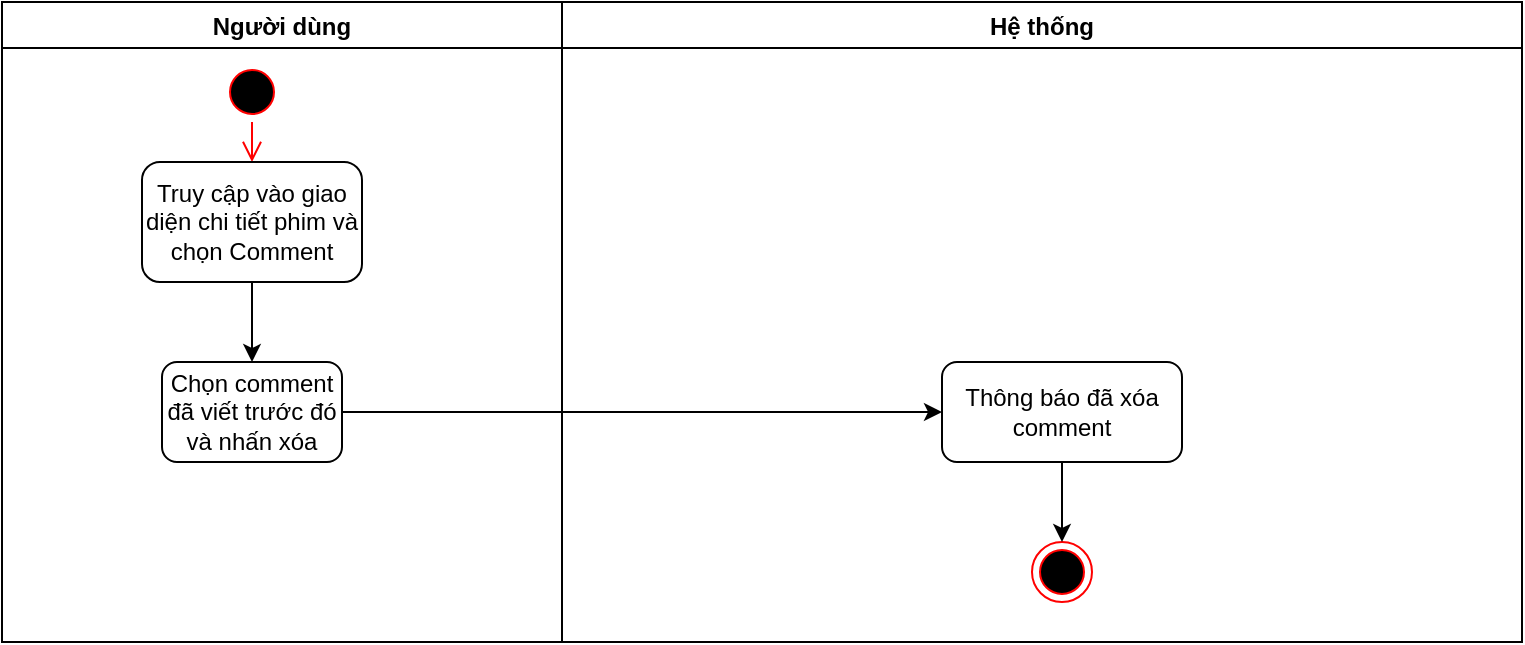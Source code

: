 <mxfile version="21.3.0" type="github">
  <diagram name="Page-1" id="FGA9SIaVPYGP-v-RwbTy">
    <mxGraphModel dx="1050" dy="573" grid="1" gridSize="10" guides="1" tooltips="1" connect="1" arrows="1" fold="1" page="1" pageScale="1" pageWidth="850" pageHeight="1100" math="0" shadow="0">
      <root>
        <mxCell id="0" />
        <mxCell id="1" parent="0" />
        <mxCell id="auhfw6MdJ7hqWI5rifl5-7" value="Người dùng" style="swimlane;" vertex="1" parent="1">
          <mxGeometry x="40" y="80" width="280" height="320" as="geometry">
            <mxRectangle x="100" y="70" width="100" height="30" as="alternateBounds" />
          </mxGeometry>
        </mxCell>
        <mxCell id="auhfw6MdJ7hqWI5rifl5-9" value="" style="ellipse;html=1;shape=startState;fillColor=#000000;strokeColor=#ff0000;" vertex="1" parent="auhfw6MdJ7hqWI5rifl5-7">
          <mxGeometry x="110" y="30" width="30" height="30" as="geometry" />
        </mxCell>
        <mxCell id="auhfw6MdJ7hqWI5rifl5-10" value="" style="edgeStyle=orthogonalEdgeStyle;html=1;verticalAlign=bottom;endArrow=open;endSize=8;strokeColor=#ff0000;rounded=0;entryX=0.5;entryY=0;entryDx=0;entryDy=0;" edge="1" source="auhfw6MdJ7hqWI5rifl5-9" parent="auhfw6MdJ7hqWI5rifl5-7" target="auhfw6MdJ7hqWI5rifl5-11">
          <mxGeometry relative="1" as="geometry">
            <mxPoint x="65" y="240" as="targetPoint" />
          </mxGeometry>
        </mxCell>
        <mxCell id="auhfw6MdJ7hqWI5rifl5-142" style="edgeStyle=orthogonalEdgeStyle;rounded=0;orthogonalLoop=1;jettySize=auto;html=1;entryX=0.5;entryY=0;entryDx=0;entryDy=0;" edge="1" parent="auhfw6MdJ7hqWI5rifl5-7" source="auhfw6MdJ7hqWI5rifl5-11" target="auhfw6MdJ7hqWI5rifl5-14">
          <mxGeometry relative="1" as="geometry" />
        </mxCell>
        <mxCell id="auhfw6MdJ7hqWI5rifl5-11" value="Truy cập vào giao diện chi tiết phim và chọn Comment" style="rounded=1;whiteSpace=wrap;html=1;" vertex="1" parent="auhfw6MdJ7hqWI5rifl5-7">
          <mxGeometry x="70" y="80" width="110" height="60" as="geometry" />
        </mxCell>
        <mxCell id="auhfw6MdJ7hqWI5rifl5-14" value="Chọn comment đã viết trước đó và nhấn xóa" style="rounded=1;whiteSpace=wrap;html=1;" vertex="1" parent="auhfw6MdJ7hqWI5rifl5-7">
          <mxGeometry x="80" y="180" width="90" height="50" as="geometry" />
        </mxCell>
        <mxCell id="auhfw6MdJ7hqWI5rifl5-8" value="Hệ thống" style="swimlane;" vertex="1" parent="1">
          <mxGeometry x="320" y="80" width="480" height="320" as="geometry">
            <mxRectangle x="100" y="70" width="100" height="30" as="alternateBounds" />
          </mxGeometry>
        </mxCell>
        <mxCell id="auhfw6MdJ7hqWI5rifl5-18" value="" style="ellipse;html=1;shape=endState;fillColor=#000000;strokeColor=#ff0000;" vertex="1" parent="auhfw6MdJ7hqWI5rifl5-8">
          <mxGeometry x="235" y="270" width="30" height="30" as="geometry" />
        </mxCell>
        <mxCell id="auhfw6MdJ7hqWI5rifl5-143" style="edgeStyle=orthogonalEdgeStyle;rounded=0;orthogonalLoop=1;jettySize=auto;html=1;entryX=0.5;entryY=0;entryDx=0;entryDy=0;" edge="1" parent="auhfw6MdJ7hqWI5rifl5-8" source="auhfw6MdJ7hqWI5rifl5-140" target="auhfw6MdJ7hqWI5rifl5-18">
          <mxGeometry relative="1" as="geometry" />
        </mxCell>
        <mxCell id="auhfw6MdJ7hqWI5rifl5-140" value="Thông báo đã xóa comment" style="rounded=1;whiteSpace=wrap;html=1;" vertex="1" parent="auhfw6MdJ7hqWI5rifl5-8">
          <mxGeometry x="190" y="180" width="120" height="50" as="geometry" />
        </mxCell>
        <mxCell id="auhfw6MdJ7hqWI5rifl5-141" style="edgeStyle=orthogonalEdgeStyle;rounded=0;orthogonalLoop=1;jettySize=auto;html=1;entryX=0;entryY=0.5;entryDx=0;entryDy=0;entryPerimeter=0;" edge="1" parent="1" source="auhfw6MdJ7hqWI5rifl5-14" target="auhfw6MdJ7hqWI5rifl5-140">
          <mxGeometry relative="1" as="geometry" />
        </mxCell>
      </root>
    </mxGraphModel>
  </diagram>
</mxfile>
